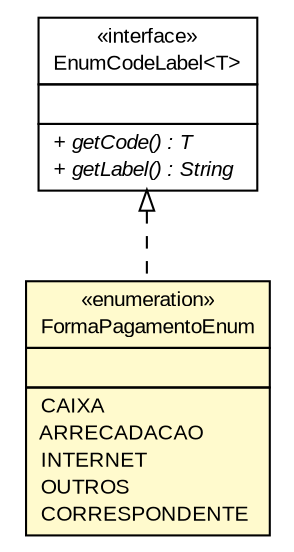 #!/usr/local/bin/dot
#
# Class diagram 
# Generated by UMLGraph version R5_6 (http://www.umlgraph.org/)
#

digraph G {
	edge [fontname="arial",fontsize=10,labelfontname="arial",labelfontsize=10];
	node [fontname="arial",fontsize=10,shape=plaintext];
	nodesep=0.25;
	ranksep=0.5;
	// br.gov.to.sefaz.arr.parametros.persistence.enums.FormaPagamentoEnum
	c14555 [label=<<table title="br.gov.to.sefaz.arr.parametros.persistence.enums.FormaPagamentoEnum" border="0" cellborder="1" cellspacing="0" cellpadding="2" port="p" bgcolor="lemonChiffon" href="./FormaPagamentoEnum.html">
		<tr><td><table border="0" cellspacing="0" cellpadding="1">
<tr><td align="center" balign="center"> &#171;enumeration&#187; </td></tr>
<tr><td align="center" balign="center"> FormaPagamentoEnum </td></tr>
		</table></td></tr>
		<tr><td><table border="0" cellspacing="0" cellpadding="1">
<tr><td align="left" balign="left">  </td></tr>
		</table></td></tr>
		<tr><td><table border="0" cellspacing="0" cellpadding="1">
<tr><td align="left" balign="left"> CAIXA </td></tr>
<tr><td align="left" balign="left"> ARRECADACAO </td></tr>
<tr><td align="left" balign="left"> INTERNET </td></tr>
<tr><td align="left" balign="left"> OUTROS </td></tr>
<tr><td align="left" balign="left"> CORRESPONDENTE </td></tr>
		</table></td></tr>
		</table>>, URL="./FormaPagamentoEnum.html", fontname="arial", fontcolor="black", fontsize=10.0];
	//br.gov.to.sefaz.arr.parametros.persistence.enums.FormaPagamentoEnum implements br.gov.to.sefaz.business.managedbean.EnumCodeLabel<T>
	c14582:p -> c14555:p [dir=back,arrowtail=empty,style=dashed];
	// br.gov.to.sefaz.business.managedbean.EnumCodeLabel<T>
	c14582 [label=<<table title="br.gov.to.sefaz.business.managedbean.EnumCodeLabel" border="0" cellborder="1" cellspacing="0" cellpadding="2" port="p" href="http://java.sun.com/j2se/1.4.2/docs/api/br/gov/to/sefaz/business/managedbean/EnumCodeLabel.html">
		<tr><td><table border="0" cellspacing="0" cellpadding="1">
<tr><td align="center" balign="center"> &#171;interface&#187; </td></tr>
<tr><td align="center" balign="center"> EnumCodeLabel&lt;T&gt; </td></tr>
		</table></td></tr>
		<tr><td><table border="0" cellspacing="0" cellpadding="1">
<tr><td align="left" balign="left">  </td></tr>
		</table></td></tr>
		<tr><td><table border="0" cellspacing="0" cellpadding="1">
<tr><td align="left" balign="left"><font face="arial italic" point-size="10.0"> + getCode() : T </font></td></tr>
<tr><td align="left" balign="left"><font face="arial italic" point-size="10.0"> + getLabel() : String </font></td></tr>
		</table></td></tr>
		</table>>, URL="http://java.sun.com/j2se/1.4.2/docs/api/br/gov/to/sefaz/business/managedbean/EnumCodeLabel.html", fontname="arial", fontcolor="black", fontsize=10.0];
}


